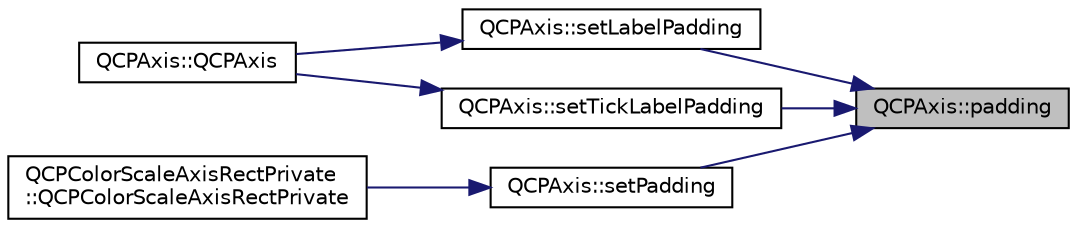 digraph "QCPAxis::padding"
{
 // LATEX_PDF_SIZE
  edge [fontname="Helvetica",fontsize="10",labelfontname="Helvetica",labelfontsize="10"];
  node [fontname="Helvetica",fontsize="10",shape=record];
  rankdir="RL";
  Node1 [label="QCPAxis::padding",height=0.2,width=0.4,color="black", fillcolor="grey75", style="filled", fontcolor="black",tooltip=" "];
  Node1 -> Node2 [dir="back",color="midnightblue",fontsize="10",style="solid",fontname="Helvetica"];
  Node2 [label="QCPAxis::setLabelPadding",height=0.2,width=0.4,color="black", fillcolor="white", style="filled",URL="$classQCPAxis.html#a4391192a766e5d20cfe5cbc17607a7a2",tooltip=" "];
  Node2 -> Node3 [dir="back",color="midnightblue",fontsize="10",style="solid",fontname="Helvetica"];
  Node3 [label="QCPAxis::QCPAxis",height=0.2,width=0.4,color="black", fillcolor="white", style="filled",URL="$classQCPAxis.html#ac62c042968bae0e6d474fcfc57c9b71f",tooltip=" "];
  Node1 -> Node4 [dir="back",color="midnightblue",fontsize="10",style="solid",fontname="Helvetica"];
  Node4 [label="QCPAxis::setPadding",height=0.2,width=0.4,color="black", fillcolor="white", style="filled",URL="$classQCPAxis.html#a5691441cb3de9e9844855d339c0db279",tooltip=" "];
  Node4 -> Node5 [dir="back",color="midnightblue",fontsize="10",style="solid",fontname="Helvetica"];
  Node5 [label="QCPColorScaleAxisRectPrivate\l::QCPColorScaleAxisRectPrivate",height=0.2,width=0.4,color="black", fillcolor="white", style="filled",URL="$classQCPColorScaleAxisRectPrivate.html#ad3b242f75dd2b33581364a4e668a80db",tooltip=" "];
  Node1 -> Node6 [dir="back",color="midnightblue",fontsize="10",style="solid",fontname="Helvetica"];
  Node6 [label="QCPAxis::setTickLabelPadding",height=0.2,width=0.4,color="black", fillcolor="white", style="filled",URL="$classQCPAxis.html#af302c479af9dbc2e9f0e44e07c0012ee",tooltip=" "];
  Node6 -> Node3 [dir="back",color="midnightblue",fontsize="10",style="solid",fontname="Helvetica"];
}
